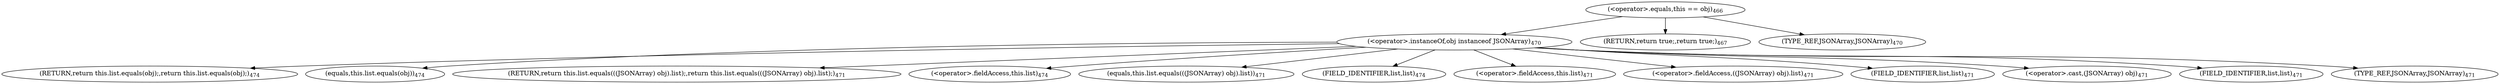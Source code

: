 digraph "equals" {  
"1376" [label = <(RETURN,return this.list.equals(obj);,return this.list.equals(obj);)<SUB>474</SUB>> ]
"1357" [label = <(&lt;operator&gt;.equals,this == obj)<SUB>466</SUB>> ]
"1363" [label = <(&lt;operator&gt;.instanceOf,obj instanceof JSONArray)<SUB>470</SUB>> ]
"1377" [label = <(equals,this.list.equals(obj))<SUB>474</SUB>> ]
"1360" [label = <(RETURN,return true;,return true;)<SUB>467</SUB>> ]
"1365" [label = <(TYPE_REF,JSONArray,JSONArray)<SUB>470</SUB>> ]
"1367" [label = <(RETURN,return this.list.equals(((JSONArray) obj).list);,return this.list.equals(((JSONArray) obj).list);)<SUB>471</SUB>> ]
"1378" [label = <(&lt;operator&gt;.fieldAccess,this.list)<SUB>474</SUB>> ]
"1368" [label = <(equals,this.list.equals(((JSONArray) obj).list))<SUB>471</SUB>> ]
"1379" [label = <(FIELD_IDENTIFIER,list,list)<SUB>474</SUB>> ]
"1369" [label = <(&lt;operator&gt;.fieldAccess,this.list)<SUB>471</SUB>> ]
"1371" [label = <(&lt;operator&gt;.fieldAccess,((JSONArray) obj).list)<SUB>471</SUB>> ]
"1370" [label = <(FIELD_IDENTIFIER,list,list)<SUB>471</SUB>> ]
"1372" [label = <(&lt;operator&gt;.cast,(JSONArray) obj)<SUB>471</SUB>> ]
"1375" [label = <(FIELD_IDENTIFIER,list,list)<SUB>471</SUB>> ]
"1373" [label = <(TYPE_REF,JSONArray,JSONArray)<SUB>471</SUB>> ]
  "1357" -> "1363" 
  "1357" -> "1360" 
  "1357" -> "1365" 
  "1363" -> "1377" 
  "1363" -> "1379" 
  "1363" -> "1373" 
  "1363" -> "1372" 
  "1363" -> "1375" 
  "1363" -> "1369" 
  "1363" -> "1368" 
  "1363" -> "1371" 
  "1363" -> "1378" 
  "1363" -> "1370" 
  "1363" -> "1376" 
  "1363" -> "1367" 
}
